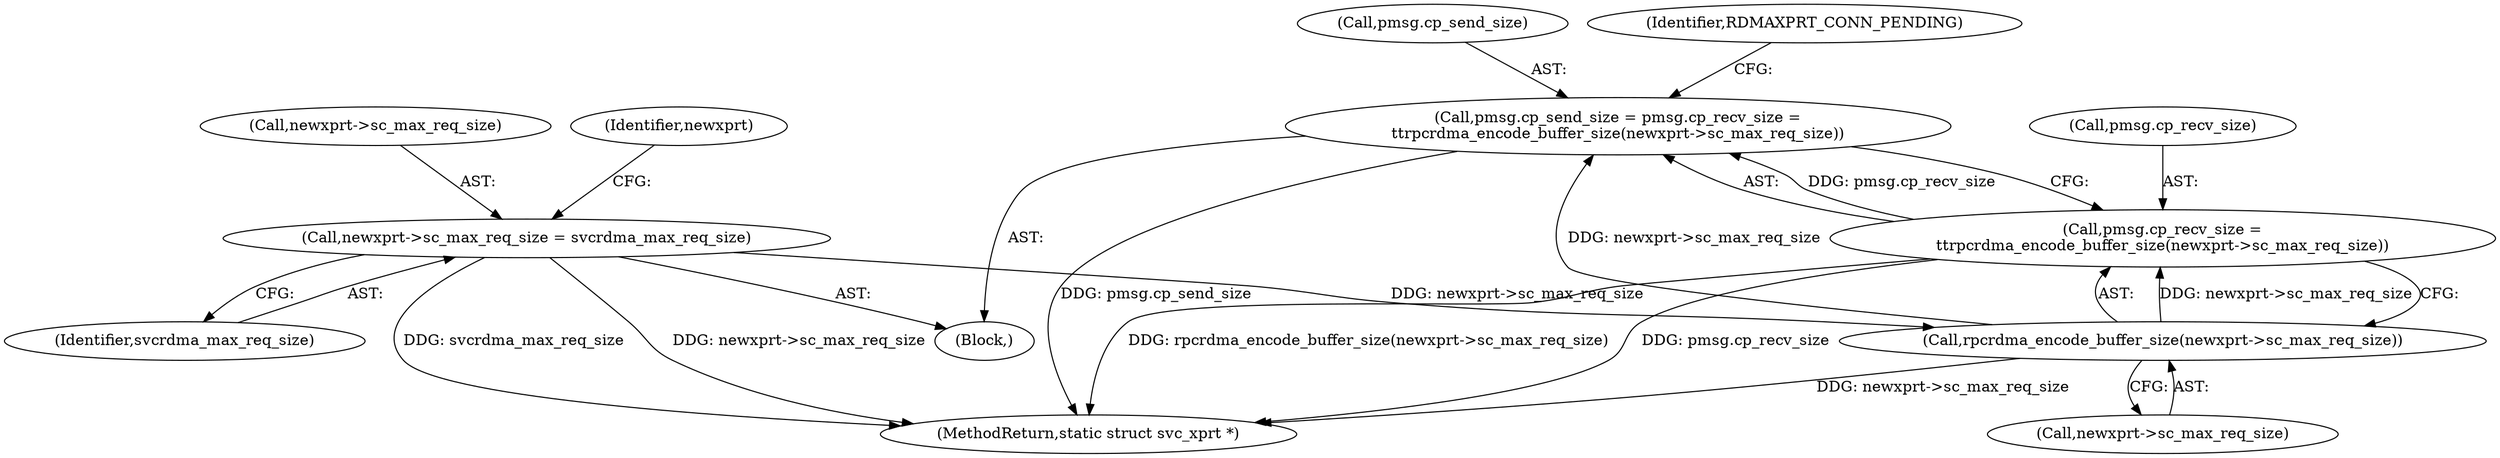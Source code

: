 digraph "0_linux_c70422f760c120480fee4de6c38804c72aa26bc1_44@API" {
"1000629" [label="(Call,pmsg.cp_send_size = pmsg.cp_recv_size =\n\t\trpcrdma_encode_buffer_size(newxprt->sc_max_req_size))"];
"1000633" [label="(Call,pmsg.cp_recv_size =\n\t\trpcrdma_encode_buffer_size(newxprt->sc_max_req_size))"];
"1000637" [label="(Call,rpcrdma_encode_buffer_size(newxprt->sc_max_req_size))"];
"1000218" [label="(Call,newxprt->sc_max_req_size = svcrdma_max_req_size)"];
"1000113" [label="(Block,)"];
"1000637" [label="(Call,rpcrdma_encode_buffer_size(newxprt->sc_max_req_size))"];
"1000222" [label="(Identifier,svcrdma_max_req_size)"];
"1000630" [label="(Call,pmsg.cp_send_size)"];
"1000629" [label="(Call,pmsg.cp_send_size = pmsg.cp_recv_size =\n\t\trpcrdma_encode_buffer_size(newxprt->sc_max_req_size))"];
"1000225" [label="(Identifier,newxprt)"];
"1000633" [label="(Call,pmsg.cp_recv_size =\n\t\trpcrdma_encode_buffer_size(newxprt->sc_max_req_size))"];
"1000219" [label="(Call,newxprt->sc_max_req_size)"];
"1000638" [label="(Call,newxprt->sc_max_req_size)"];
"1000218" [label="(Call,newxprt->sc_max_req_size = svcrdma_max_req_size)"];
"1000642" [label="(Identifier,RDMAXPRT_CONN_PENDING)"];
"1000797" [label="(MethodReturn,static struct svc_xprt *)"];
"1000634" [label="(Call,pmsg.cp_recv_size)"];
"1000629" -> "1000113"  [label="AST: "];
"1000629" -> "1000633"  [label="CFG: "];
"1000630" -> "1000629"  [label="AST: "];
"1000633" -> "1000629"  [label="AST: "];
"1000642" -> "1000629"  [label="CFG: "];
"1000629" -> "1000797"  [label="DDG: pmsg.cp_send_size"];
"1000633" -> "1000629"  [label="DDG: pmsg.cp_recv_size"];
"1000637" -> "1000629"  [label="DDG: newxprt->sc_max_req_size"];
"1000633" -> "1000637"  [label="CFG: "];
"1000634" -> "1000633"  [label="AST: "];
"1000637" -> "1000633"  [label="AST: "];
"1000633" -> "1000797"  [label="DDG: rpcrdma_encode_buffer_size(newxprt->sc_max_req_size)"];
"1000633" -> "1000797"  [label="DDG: pmsg.cp_recv_size"];
"1000637" -> "1000633"  [label="DDG: newxprt->sc_max_req_size"];
"1000637" -> "1000638"  [label="CFG: "];
"1000638" -> "1000637"  [label="AST: "];
"1000637" -> "1000797"  [label="DDG: newxprt->sc_max_req_size"];
"1000218" -> "1000637"  [label="DDG: newxprt->sc_max_req_size"];
"1000218" -> "1000113"  [label="AST: "];
"1000218" -> "1000222"  [label="CFG: "];
"1000219" -> "1000218"  [label="AST: "];
"1000222" -> "1000218"  [label="AST: "];
"1000225" -> "1000218"  [label="CFG: "];
"1000218" -> "1000797"  [label="DDG: newxprt->sc_max_req_size"];
"1000218" -> "1000797"  [label="DDG: svcrdma_max_req_size"];
}
